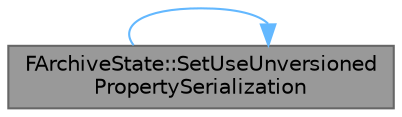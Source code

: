 digraph "FArchiveState::SetUseUnversionedPropertySerialization"
{
 // INTERACTIVE_SVG=YES
 // LATEX_PDF_SIZE
  bgcolor="transparent";
  edge [fontname=Helvetica,fontsize=10,labelfontname=Helvetica,labelfontsize=10];
  node [fontname=Helvetica,fontsize=10,shape=box,height=0.2,width=0.4];
  rankdir="LR";
  Node1 [id="Node000001",label="FArchiveState::SetUseUnversioned\lPropertySerialization",height=0.2,width=0.4,color="gray40", fillcolor="grey60", style="filled", fontcolor="black",tooltip="Sets whether tagged property serialization should be replaced by faster unversioned serialization."];
  Node1 -> Node1 [id="edge1_Node000001_Node000001",color="steelblue1",style="solid",tooltip=" "];
}
